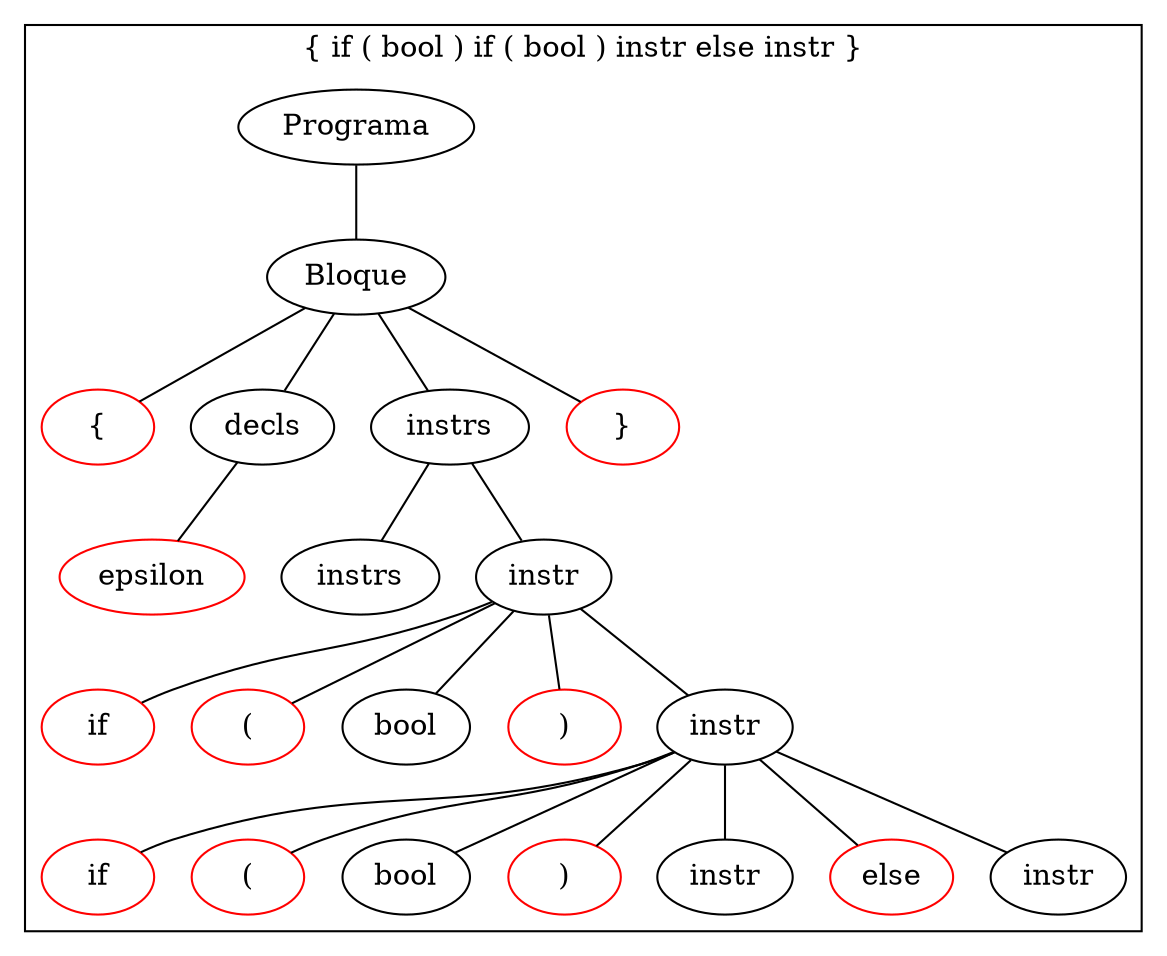 
##"This is an example from a real-world application, where we were using Genetic Programming to do simple symbolic regression. We needed a good way to visualize the trees that were being created, and it didn't take long to code up some lisp to create a dot file that visualized multiple individuals. The next step was to provide color-coding of key nodes so that we could illustrate crossover and mutation of individuals before-and-after-style. This is a sample dot file from some early debugging." Contributed by Wayne Folta. 

##Command to get the layout: "dot  -Tpng thisfile > thisfile.png"


graph ""
{
#   node [fontsize=10,width=".2", height=".2", margin=0];
#   graph[fontsize=8];
   subgraph cluster38
   {
   label="{ if ( bool ) if ( bool ) instr else instr }"
   programa ;
   programa [label="Programa"] ;
   programa -- bloque ;

   bloque ;
   bloque [label="Bloque"] ;
   bloque -- term0
   bloque -- decls
   bloque -- instrs
   bloque -- term1
   
   term0 ;
   term0 [color="red" label="{"] ;
   
   decls ;
   decls [label="decls"] ;
   decls -- term2

   term2 [color="red" label = "epsilon"]
   
   instrs ;
   instrs [label="instrs"] ;
   instrs -- instrs1
   instrs -- instr

   instrs1 [label="instrs"]

   instr [label="instr"]
   instr -- if
   instr -- OpPar #open parenthesis
   instr -- bool
   instr -- ClPar #closed parenthesis
   instr -- instr1

   instr1 [label="instr"]
   instr1 -- if1
   instr1 -- OpPar1 #open parenthesis
   instr1 -- bool1
   instr1 -- ClPar1 #closed parenthesis
   instr1 -- instr2
   instr1 -- else
   instr1 -- instr3

   if1 [color="red" label="if"]
   OpPar1 [color="red" label = "("]
   ClPar1 [color="red" label = ")"]
   
   if [color="red"]
   OpPar [color="red" label = "("]
   ClPar [color="red" label = ")"]
   else [color="red" label = "else"]
   instr3[label = instr]
   instr2[label =instr]
   bool1 [label = "bool"]

   term1 ;
   term1 [color="red" label="}"] ;
   

   
   
   
   
   
   
   }
}


